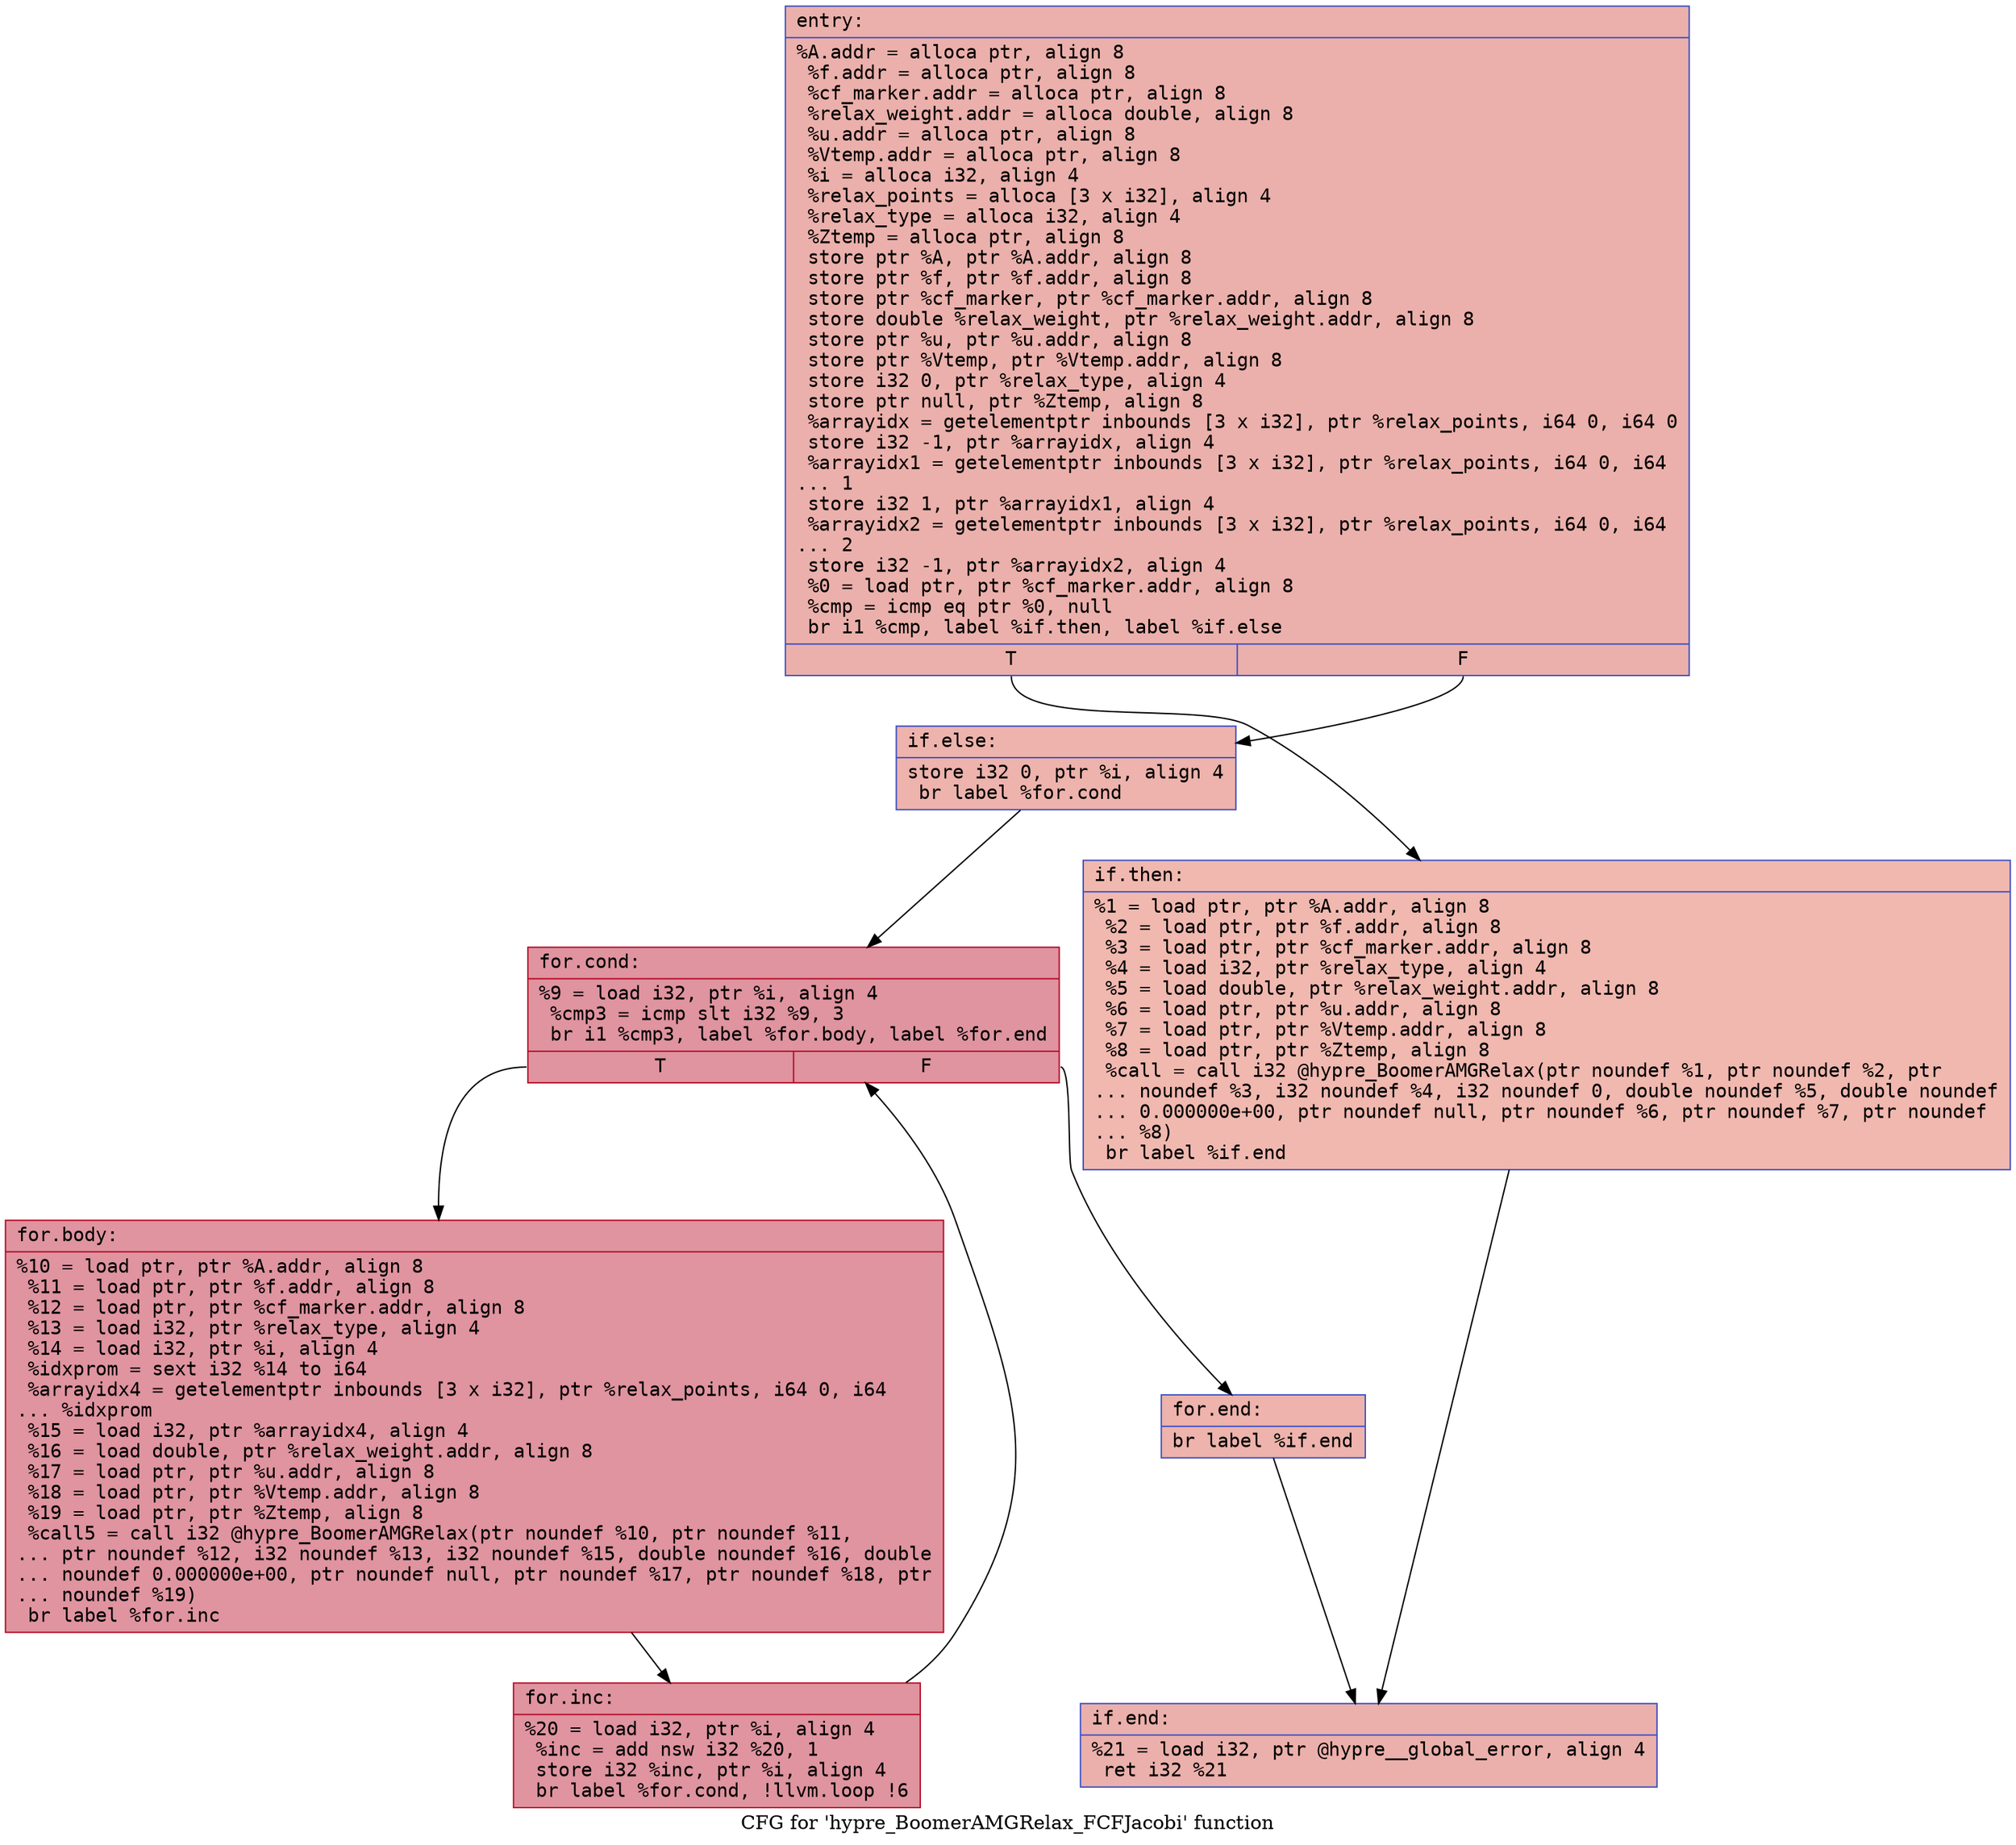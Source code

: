 digraph "CFG for 'hypre_BoomerAMGRelax_FCFJacobi' function" {
	label="CFG for 'hypre_BoomerAMGRelax_FCFJacobi' function";

	Node0x561a2f07ba80 [shape=record,color="#3d50c3ff", style=filled, fillcolor="#d24b4070" fontname="Courier",label="{entry:\l|  %A.addr = alloca ptr, align 8\l  %f.addr = alloca ptr, align 8\l  %cf_marker.addr = alloca ptr, align 8\l  %relax_weight.addr = alloca double, align 8\l  %u.addr = alloca ptr, align 8\l  %Vtemp.addr = alloca ptr, align 8\l  %i = alloca i32, align 4\l  %relax_points = alloca [3 x i32], align 4\l  %relax_type = alloca i32, align 4\l  %Ztemp = alloca ptr, align 8\l  store ptr %A, ptr %A.addr, align 8\l  store ptr %f, ptr %f.addr, align 8\l  store ptr %cf_marker, ptr %cf_marker.addr, align 8\l  store double %relax_weight, ptr %relax_weight.addr, align 8\l  store ptr %u, ptr %u.addr, align 8\l  store ptr %Vtemp, ptr %Vtemp.addr, align 8\l  store i32 0, ptr %relax_type, align 4\l  store ptr null, ptr %Ztemp, align 8\l  %arrayidx = getelementptr inbounds [3 x i32], ptr %relax_points, i64 0, i64 0\l  store i32 -1, ptr %arrayidx, align 4\l  %arrayidx1 = getelementptr inbounds [3 x i32], ptr %relax_points, i64 0, i64\l... 1\l  store i32 1, ptr %arrayidx1, align 4\l  %arrayidx2 = getelementptr inbounds [3 x i32], ptr %relax_points, i64 0, i64\l... 2\l  store i32 -1, ptr %arrayidx2, align 4\l  %0 = load ptr, ptr %cf_marker.addr, align 8\l  %cmp = icmp eq ptr %0, null\l  br i1 %cmp, label %if.then, label %if.else\l|{<s0>T|<s1>F}}"];
	Node0x561a2f07ba80:s0 -> Node0x561a2f07d440[tooltip="entry -> if.then\nProbability 37.50%" ];
	Node0x561a2f07ba80:s1 -> Node0x561a2f07d4b0[tooltip="entry -> if.else\nProbability 62.50%" ];
	Node0x561a2f07d440 [shape=record,color="#3d50c3ff", style=filled, fillcolor="#dc5d4a70" fontname="Courier",label="{if.then:\l|  %1 = load ptr, ptr %A.addr, align 8\l  %2 = load ptr, ptr %f.addr, align 8\l  %3 = load ptr, ptr %cf_marker.addr, align 8\l  %4 = load i32, ptr %relax_type, align 4\l  %5 = load double, ptr %relax_weight.addr, align 8\l  %6 = load ptr, ptr %u.addr, align 8\l  %7 = load ptr, ptr %Vtemp.addr, align 8\l  %8 = load ptr, ptr %Ztemp, align 8\l  %call = call i32 @hypre_BoomerAMGRelax(ptr noundef %1, ptr noundef %2, ptr\l... noundef %3, i32 noundef %4, i32 noundef 0, double noundef %5, double noundef\l... 0.000000e+00, ptr noundef null, ptr noundef %6, ptr noundef %7, ptr noundef\l... %8)\l  br label %if.end\l}"];
	Node0x561a2f07d440 -> Node0x561a2f089c00[tooltip="if.then -> if.end\nProbability 100.00%" ];
	Node0x561a2f07d4b0 [shape=record,color="#3d50c3ff", style=filled, fillcolor="#d6524470" fontname="Courier",label="{if.else:\l|  store i32 0, ptr %i, align 4\l  br label %for.cond\l}"];
	Node0x561a2f07d4b0 -> Node0x561a2f07c630[tooltip="if.else -> for.cond\nProbability 100.00%" ];
	Node0x561a2f07c630 [shape=record,color="#b70d28ff", style=filled, fillcolor="#b70d2870" fontname="Courier",label="{for.cond:\l|  %9 = load i32, ptr %i, align 4\l  %cmp3 = icmp slt i32 %9, 3\l  br i1 %cmp3, label %for.body, label %for.end\l|{<s0>T|<s1>F}}"];
	Node0x561a2f07c630:s0 -> Node0x561a2f08a080[tooltip="for.cond -> for.body\nProbability 96.88%" ];
	Node0x561a2f07c630:s1 -> Node0x561a2f08a0d0[tooltip="for.cond -> for.end\nProbability 3.12%" ];
	Node0x561a2f08a080 [shape=record,color="#b70d28ff", style=filled, fillcolor="#b70d2870" fontname="Courier",label="{for.body:\l|  %10 = load ptr, ptr %A.addr, align 8\l  %11 = load ptr, ptr %f.addr, align 8\l  %12 = load ptr, ptr %cf_marker.addr, align 8\l  %13 = load i32, ptr %relax_type, align 4\l  %14 = load i32, ptr %i, align 4\l  %idxprom = sext i32 %14 to i64\l  %arrayidx4 = getelementptr inbounds [3 x i32], ptr %relax_points, i64 0, i64\l... %idxprom\l  %15 = load i32, ptr %arrayidx4, align 4\l  %16 = load double, ptr %relax_weight.addr, align 8\l  %17 = load ptr, ptr %u.addr, align 8\l  %18 = load ptr, ptr %Vtemp.addr, align 8\l  %19 = load ptr, ptr %Ztemp, align 8\l  %call5 = call i32 @hypre_BoomerAMGRelax(ptr noundef %10, ptr noundef %11,\l... ptr noundef %12, i32 noundef %13, i32 noundef %15, double noundef %16, double\l... noundef 0.000000e+00, ptr noundef null, ptr noundef %17, ptr noundef %18, ptr\l... noundef %19)\l  br label %for.inc\l}"];
	Node0x561a2f08a080 -> Node0x561a2f08abb0[tooltip="for.body -> for.inc\nProbability 100.00%" ];
	Node0x561a2f08abb0 [shape=record,color="#b70d28ff", style=filled, fillcolor="#b70d2870" fontname="Courier",label="{for.inc:\l|  %20 = load i32, ptr %i, align 4\l  %inc = add nsw i32 %20, 1\l  store i32 %inc, ptr %i, align 4\l  br label %for.cond, !llvm.loop !6\l}"];
	Node0x561a2f08abb0 -> Node0x561a2f07c630[tooltip="for.inc -> for.cond\nProbability 100.00%" ];
	Node0x561a2f08a0d0 [shape=record,color="#3d50c3ff", style=filled, fillcolor="#d6524470" fontname="Courier",label="{for.end:\l|  br label %if.end\l}"];
	Node0x561a2f08a0d0 -> Node0x561a2f089c00[tooltip="for.end -> if.end\nProbability 100.00%" ];
	Node0x561a2f089c00 [shape=record,color="#3d50c3ff", style=filled, fillcolor="#d24b4070" fontname="Courier",label="{if.end:\l|  %21 = load i32, ptr @hypre__global_error, align 4\l  ret i32 %21\l}"];
}
